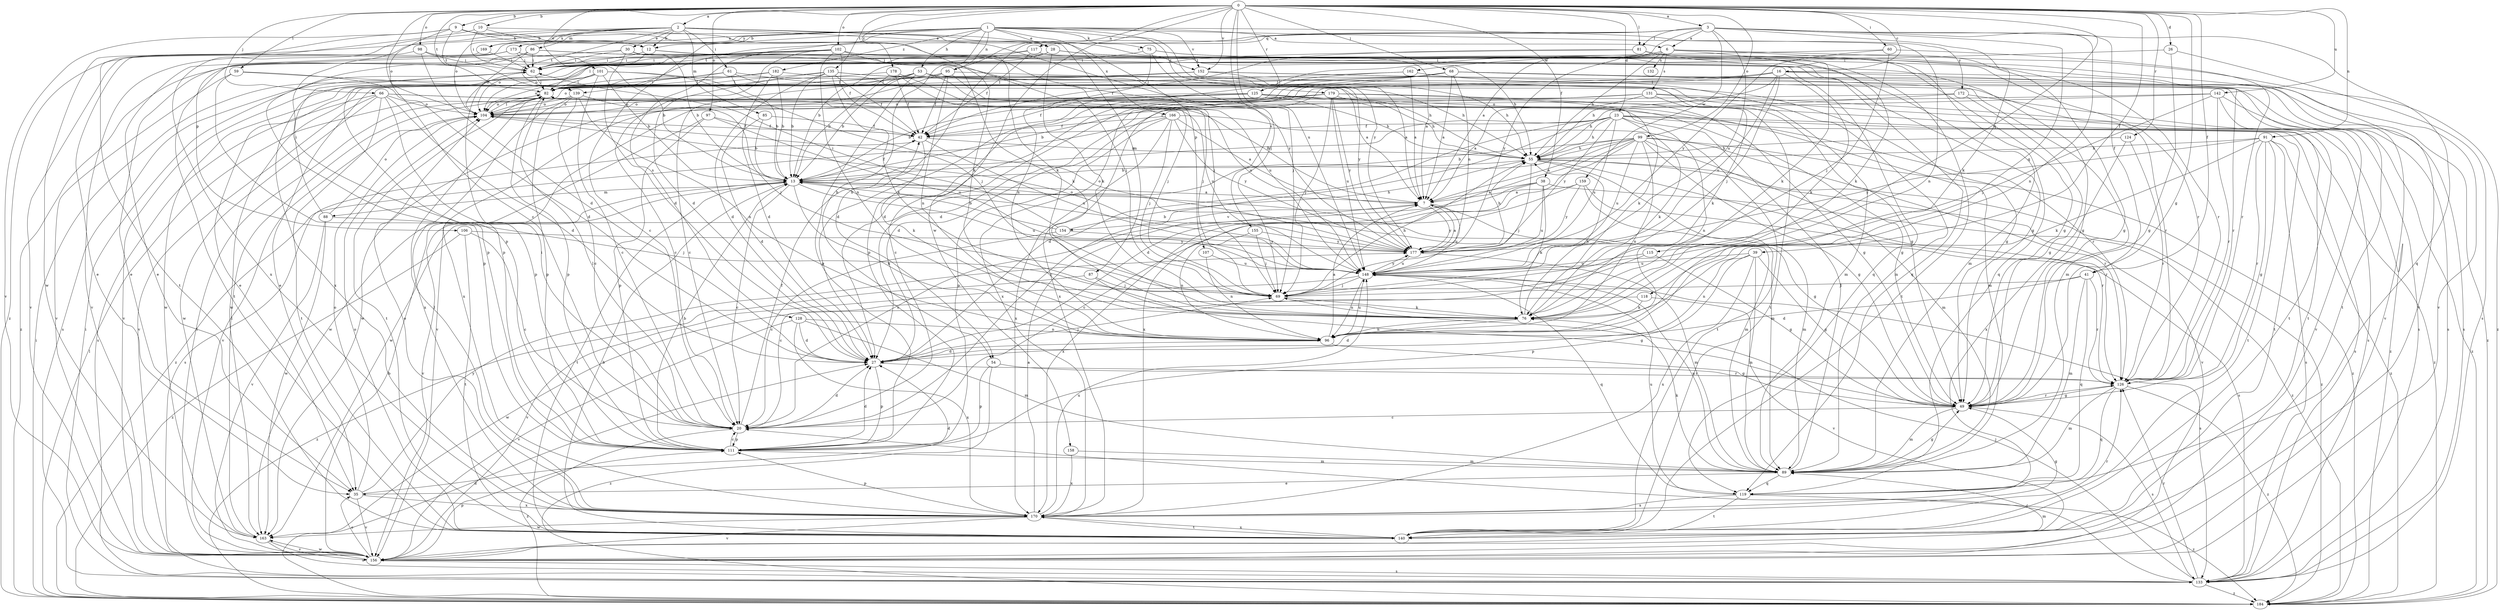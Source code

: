 strict digraph  {
0;
1;
2;
3;
6;
7;
9;
10;
12;
13;
16;
20;
23;
26;
27;
28;
30;
35;
38;
39;
41;
42;
49;
53;
54;
55;
59;
60;
61;
62;
66;
68;
69;
75;
76;
81;
82;
85;
86;
87;
88;
89;
91;
95;
96;
97;
98;
99;
101;
102;
104;
106;
107;
111;
115;
117;
118;
119;
124;
125;
126;
128;
131;
132;
133;
135;
139;
140;
142;
148;
152;
154;
155;
156;
158;
159;
162;
163;
166;
169;
170;
172;
173;
177;
178;
179;
182;
184;
0 -> 2  [label=a];
0 -> 3  [label=a];
0 -> 9  [label=b];
0 -> 10  [label=b];
0 -> 16  [label=c];
0 -> 20  [label=c];
0 -> 23  [label=d];
0 -> 26  [label=d];
0 -> 38  [label=f];
0 -> 39  [label=f];
0 -> 41  [label=f];
0 -> 49  [label=g];
0 -> 59  [label=i];
0 -> 60  [label=i];
0 -> 66  [label=j];
0 -> 68  [label=j];
0 -> 69  [label=j];
0 -> 81  [label=l];
0 -> 91  [label=n];
0 -> 95  [label=n];
0 -> 97  [label=o];
0 -> 98  [label=o];
0 -> 99  [label=o];
0 -> 101  [label=o];
0 -> 102  [label=o];
0 -> 115  [label=q];
0 -> 124  [label=r];
0 -> 125  [label=r];
0 -> 135  [label=t];
0 -> 139  [label=t];
0 -> 142  [label=u];
0 -> 148  [label=u];
0 -> 152  [label=v];
0 -> 158  [label=w];
0 -> 178  [label=z];
1 -> 6  [label=a];
1 -> 12  [label=b];
1 -> 20  [label=c];
1 -> 28  [label=e];
1 -> 53  [label=h];
1 -> 54  [label=h];
1 -> 75  [label=k];
1 -> 95  [label=n];
1 -> 96  [label=n];
1 -> 106  [label=p];
1 -> 128  [label=s];
1 -> 152  [label=v];
1 -> 166  [label=x];
1 -> 169  [label=x];
1 -> 172  [label=y];
1 -> 173  [label=y];
1 -> 177  [label=y];
1 -> 179  [label=z];
1 -> 182  [label=z];
1 -> 184  [label=z];
2 -> 12  [label=b];
2 -> 28  [label=e];
2 -> 30  [label=e];
2 -> 61  [label=i];
2 -> 85  [label=m];
2 -> 86  [label=m];
2 -> 87  [label=m];
2 -> 104  [label=o];
2 -> 107  [label=p];
2 -> 111  [label=p];
2 -> 139  [label=t];
2 -> 152  [label=v];
2 -> 169  [label=x];
2 -> 170  [label=x];
3 -> 6  [label=a];
3 -> 7  [label=a];
3 -> 41  [label=f];
3 -> 54  [label=h];
3 -> 76  [label=k];
3 -> 81  [label=l];
3 -> 96  [label=n];
3 -> 117  [label=q];
3 -> 118  [label=q];
3 -> 119  [label=q];
3 -> 139  [label=t];
3 -> 148  [label=u];
3 -> 159  [label=w];
6 -> 55  [label=h];
6 -> 76  [label=k];
6 -> 111  [label=p];
6 -> 119  [label=q];
6 -> 131  [label=s];
6 -> 132  [label=s];
6 -> 162  [label=w];
6 -> 177  [label=y];
6 -> 184  [label=z];
7 -> 82  [label=l];
7 -> 133  [label=s];
7 -> 148  [label=u];
7 -> 154  [label=v];
7 -> 177  [label=y];
9 -> 12  [label=b];
9 -> 76  [label=k];
9 -> 104  [label=o];
9 -> 139  [label=t];
9 -> 155  [label=v];
9 -> 156  [label=v];
9 -> 163  [label=w];
10 -> 12  [label=b];
10 -> 62  [label=i];
10 -> 76  [label=k];
10 -> 140  [label=t];
12 -> 62  [label=i];
12 -> 76  [label=k];
12 -> 82  [label=l];
12 -> 177  [label=y];
13 -> 7  [label=a];
13 -> 20  [label=c];
13 -> 42  [label=f];
13 -> 49  [label=g];
13 -> 88  [label=m];
13 -> 89  [label=m];
13 -> 96  [label=n];
13 -> 140  [label=t];
13 -> 148  [label=u];
13 -> 156  [label=v];
16 -> 27  [label=d];
16 -> 55  [label=h];
16 -> 69  [label=j];
16 -> 76  [label=k];
16 -> 82  [label=l];
16 -> 126  [label=r];
16 -> 148  [label=u];
16 -> 156  [label=v];
16 -> 170  [label=x];
20 -> 27  [label=d];
20 -> 42  [label=f];
20 -> 62  [label=i];
20 -> 82  [label=l];
20 -> 111  [label=p];
20 -> 184  [label=z];
23 -> 13  [label=b];
23 -> 20  [label=c];
23 -> 27  [label=d];
23 -> 42  [label=f];
23 -> 55  [label=h];
23 -> 76  [label=k];
23 -> 96  [label=n];
23 -> 133  [label=s];
23 -> 140  [label=t];
23 -> 148  [label=u];
23 -> 177  [label=y];
23 -> 184  [label=z];
26 -> 49  [label=g];
26 -> 62  [label=i];
26 -> 133  [label=s];
27 -> 69  [label=j];
27 -> 111  [label=p];
27 -> 126  [label=r];
28 -> 13  [label=b];
28 -> 49  [label=g];
28 -> 62  [label=i];
28 -> 76  [label=k];
28 -> 89  [label=m];
28 -> 126  [label=r];
28 -> 170  [label=x];
30 -> 13  [label=b];
30 -> 27  [label=d];
30 -> 35  [label=e];
30 -> 49  [label=g];
30 -> 62  [label=i];
35 -> 27  [label=d];
35 -> 104  [label=o];
35 -> 156  [label=v];
35 -> 170  [label=x];
35 -> 177  [label=y];
38 -> 7  [label=a];
38 -> 20  [label=c];
38 -> 76  [label=k];
38 -> 148  [label=u];
38 -> 170  [label=x];
38 -> 184  [label=z];
39 -> 49  [label=g];
39 -> 89  [label=m];
39 -> 96  [label=n];
39 -> 111  [label=p];
39 -> 148  [label=u];
39 -> 170  [label=x];
41 -> 27  [label=d];
41 -> 69  [label=j];
41 -> 89  [label=m];
41 -> 119  [label=q];
41 -> 126  [label=r];
42 -> 55  [label=h];
42 -> 76  [label=k];
42 -> 133  [label=s];
42 -> 148  [label=u];
49 -> 20  [label=c];
49 -> 89  [label=m];
49 -> 126  [label=r];
49 -> 133  [label=s];
53 -> 13  [label=b];
53 -> 20  [label=c];
53 -> 35  [label=e];
53 -> 49  [label=g];
53 -> 55  [label=h];
53 -> 82  [label=l];
53 -> 111  [label=p];
53 -> 133  [label=s];
53 -> 148  [label=u];
54 -> 111  [label=p];
54 -> 126  [label=r];
54 -> 184  [label=z];
55 -> 13  [label=b];
55 -> 69  [label=j];
55 -> 89  [label=m];
55 -> 126  [label=r];
55 -> 156  [label=v];
55 -> 184  [label=z];
59 -> 27  [label=d];
59 -> 82  [label=l];
59 -> 111  [label=p];
59 -> 156  [label=v];
60 -> 62  [label=i];
60 -> 69  [label=j];
60 -> 126  [label=r];
60 -> 177  [label=y];
61 -> 7  [label=a];
61 -> 13  [label=b];
61 -> 55  [label=h];
61 -> 82  [label=l];
61 -> 156  [label=v];
62 -> 82  [label=l];
66 -> 27  [label=d];
66 -> 104  [label=o];
66 -> 111  [label=p];
66 -> 126  [label=r];
66 -> 133  [label=s];
66 -> 140  [label=t];
66 -> 148  [label=u];
66 -> 156  [label=v];
66 -> 163  [label=w];
68 -> 7  [label=a];
68 -> 20  [label=c];
68 -> 27  [label=d];
68 -> 35  [label=e];
68 -> 82  [label=l];
68 -> 89  [label=m];
68 -> 133  [label=s];
68 -> 140  [label=t];
68 -> 170  [label=x];
68 -> 184  [label=z];
68 -> 177  [label=n];
69 -> 55  [label=h];
69 -> 76  [label=k];
75 -> 62  [label=i];
75 -> 69  [label=j];
75 -> 96  [label=n];
75 -> 140  [label=t];
75 -> 156  [label=v];
76 -> 27  [label=d];
76 -> 55  [label=h];
76 -> 96  [label=n];
81 -> 42  [label=f];
81 -> 49  [label=g];
81 -> 62  [label=i];
81 -> 76  [label=k];
82 -> 104  [label=o];
82 -> 111  [label=p];
82 -> 140  [label=t];
85 -> 13  [label=b];
85 -> 27  [label=d];
85 -> 42  [label=f];
86 -> 55  [label=h];
86 -> 62  [label=i];
86 -> 69  [label=j];
86 -> 104  [label=o];
86 -> 111  [label=p];
86 -> 140  [label=t];
87 -> 49  [label=g];
87 -> 69  [label=j];
87 -> 184  [label=z];
88 -> 62  [label=i];
88 -> 69  [label=j];
88 -> 104  [label=o];
88 -> 156  [label=v];
88 -> 163  [label=w];
89 -> 35  [label=e];
89 -> 49  [label=g];
89 -> 76  [label=k];
89 -> 82  [label=l];
89 -> 119  [label=q];
89 -> 148  [label=u];
91 -> 49  [label=g];
91 -> 55  [label=h];
91 -> 76  [label=k];
91 -> 126  [label=r];
91 -> 133  [label=s];
91 -> 140  [label=t];
91 -> 177  [label=y];
91 -> 184  [label=z];
95 -> 42  [label=f];
95 -> 69  [label=j];
95 -> 82  [label=l];
95 -> 96  [label=n];
95 -> 104  [label=o];
95 -> 140  [label=t];
95 -> 170  [label=x];
96 -> 7  [label=a];
96 -> 27  [label=d];
96 -> 49  [label=g];
96 -> 148  [label=u];
97 -> 42  [label=f];
97 -> 111  [label=p];
97 -> 148  [label=u];
97 -> 163  [label=w];
98 -> 27  [label=d];
98 -> 62  [label=i];
98 -> 119  [label=q];
98 -> 156  [label=v];
99 -> 7  [label=a];
99 -> 13  [label=b];
99 -> 27  [label=d];
99 -> 49  [label=g];
99 -> 55  [label=h];
99 -> 89  [label=m];
99 -> 96  [label=n];
99 -> 126  [label=r];
99 -> 148  [label=u];
99 -> 163  [label=w];
99 -> 170  [label=x];
99 -> 184  [label=z];
101 -> 13  [label=b];
101 -> 20  [label=c];
101 -> 55  [label=h];
101 -> 69  [label=j];
101 -> 82  [label=l];
101 -> 104  [label=o];
101 -> 133  [label=s];
102 -> 27  [label=d];
102 -> 42  [label=f];
102 -> 62  [label=i];
102 -> 69  [label=j];
102 -> 96  [label=n];
102 -> 104  [label=o];
102 -> 111  [label=p];
102 -> 119  [label=q];
102 -> 126  [label=r];
102 -> 184  [label=z];
104 -> 42  [label=f];
104 -> 82  [label=l];
104 -> 156  [label=v];
106 -> 20  [label=c];
106 -> 140  [label=t];
106 -> 177  [label=y];
106 -> 184  [label=z];
107 -> 96  [label=n];
107 -> 148  [label=u];
111 -> 13  [label=b];
111 -> 20  [label=c];
111 -> 27  [label=d];
111 -> 89  [label=m];
115 -> 20  [label=c];
115 -> 49  [label=g];
115 -> 148  [label=u];
117 -> 7  [label=a];
117 -> 42  [label=f];
117 -> 62  [label=i];
117 -> 104  [label=o];
117 -> 156  [label=v];
118 -> 76  [label=k];
118 -> 156  [label=v];
118 -> 163  [label=w];
119 -> 140  [label=t];
119 -> 148  [label=u];
119 -> 170  [label=x];
119 -> 184  [label=z];
124 -> 55  [label=h];
124 -> 126  [label=r];
124 -> 170  [label=x];
125 -> 13  [label=b];
125 -> 42  [label=f];
125 -> 49  [label=g];
125 -> 55  [label=h];
125 -> 89  [label=m];
125 -> 104  [label=o];
125 -> 140  [label=t];
125 -> 163  [label=w];
126 -> 49  [label=g];
126 -> 89  [label=m];
126 -> 119  [label=q];
126 -> 184  [label=z];
128 -> 27  [label=d];
128 -> 89  [label=m];
128 -> 96  [label=n];
128 -> 156  [label=v];
128 -> 170  [label=x];
131 -> 7  [label=a];
131 -> 27  [label=d];
131 -> 76  [label=k];
131 -> 104  [label=o];
131 -> 133  [label=s];
131 -> 140  [label=t];
133 -> 20  [label=c];
133 -> 62  [label=i];
133 -> 69  [label=j];
133 -> 126  [label=r];
133 -> 184  [label=z];
135 -> 13  [label=b];
135 -> 20  [label=c];
135 -> 27  [label=d];
135 -> 42  [label=f];
135 -> 76  [label=k];
135 -> 82  [label=l];
135 -> 89  [label=m];
135 -> 177  [label=y];
139 -> 20  [label=c];
139 -> 69  [label=j];
139 -> 96  [label=n];
139 -> 104  [label=o];
139 -> 111  [label=p];
139 -> 170  [label=x];
140 -> 13  [label=b];
140 -> 104  [label=o];
140 -> 126  [label=r];
140 -> 170  [label=x];
142 -> 42  [label=f];
142 -> 69  [label=j];
142 -> 104  [label=o];
142 -> 126  [label=r];
142 -> 156  [label=v];
142 -> 184  [label=z];
148 -> 69  [label=j];
148 -> 96  [label=n];
148 -> 104  [label=o];
148 -> 119  [label=q];
148 -> 133  [label=s];
148 -> 156  [label=v];
148 -> 177  [label=y];
152 -> 7  [label=a];
152 -> 82  [label=l];
152 -> 126  [label=r];
152 -> 133  [label=s];
152 -> 163  [label=w];
154 -> 13  [label=b];
154 -> 20  [label=c];
154 -> 55  [label=h];
154 -> 62  [label=i];
154 -> 177  [label=y];
155 -> 69  [label=j];
155 -> 96  [label=n];
155 -> 177  [label=y];
156 -> 13  [label=b];
156 -> 35  [label=e];
156 -> 82  [label=l];
156 -> 89  [label=m];
156 -> 111  [label=p];
156 -> 133  [label=s];
156 -> 163  [label=w];
158 -> 89  [label=m];
158 -> 170  [label=x];
159 -> 7  [label=a];
159 -> 20  [label=c];
159 -> 89  [label=m];
159 -> 126  [label=r];
159 -> 177  [label=y];
162 -> 7  [label=a];
162 -> 27  [label=d];
162 -> 82  [label=l];
162 -> 89  [label=m];
163 -> 82  [label=l];
163 -> 133  [label=s];
163 -> 156  [label=v];
166 -> 7  [label=a];
166 -> 42  [label=f];
166 -> 69  [label=j];
166 -> 111  [label=p];
166 -> 140  [label=t];
166 -> 170  [label=x];
166 -> 177  [label=y];
166 -> 184  [label=z];
169 -> 35  [label=e];
169 -> 62  [label=i];
170 -> 7  [label=a];
170 -> 49  [label=g];
170 -> 82  [label=l];
170 -> 104  [label=o];
170 -> 111  [label=p];
170 -> 140  [label=t];
170 -> 148  [label=u];
170 -> 156  [label=v];
170 -> 163  [label=w];
172 -> 49  [label=g];
172 -> 55  [label=h];
172 -> 104  [label=o];
172 -> 184  [label=z];
173 -> 13  [label=b];
173 -> 35  [label=e];
173 -> 49  [label=g];
173 -> 62  [label=i];
173 -> 156  [label=v];
177 -> 7  [label=a];
177 -> 13  [label=b];
177 -> 55  [label=h];
177 -> 89  [label=m];
177 -> 104  [label=o];
177 -> 148  [label=u];
178 -> 13  [label=b];
178 -> 42  [label=f];
178 -> 69  [label=j];
178 -> 82  [label=l];
178 -> 148  [label=u];
179 -> 13  [label=b];
179 -> 49  [label=g];
179 -> 55  [label=h];
179 -> 69  [label=j];
179 -> 76  [label=k];
179 -> 104  [label=o];
179 -> 148  [label=u];
179 -> 156  [label=v];
179 -> 177  [label=y];
182 -> 13  [label=b];
182 -> 27  [label=d];
182 -> 49  [label=g];
182 -> 82  [label=l];
182 -> 163  [label=w];
184 -> 27  [label=d];
184 -> 62  [label=i];
184 -> 82  [label=l];
}
